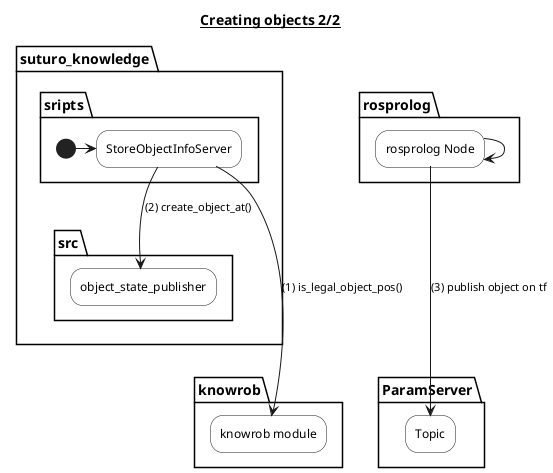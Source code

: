 @startuml
'https://plantuml.com/sequence-diagram
title __Creating objects 2/2__

skinparam activity {
    BackGroundColor white
}

partition suturo_knowledge {
partition sripts {
   (*) -> "StoreObjectInfoServer"
}
partition src {
   --> [(2) create_object_at()] "object_state_publisher"
}
}

partition knowrob {
    "StoreObjectInfoServer" ---> [(1) is_legal_object_pos()] "knowrob module"
}

partition rosprolog {
   "rosprolog Node"  ->  "rosprolog Node"
}
partition ParamServer {
    "rosprolog Node"  ---> [(3) publish object on tf] "Topic"

}





@enduml